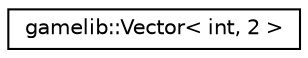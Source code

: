 digraph "Graphical Class Hierarchy"
{
  edge [fontname="Helvetica",fontsize="10",labelfontname="Helvetica",labelfontsize="10"];
  node [fontname="Helvetica",fontsize="10",shape=record];
  rankdir="LR";
  Node0 [label="gamelib::Vector\< int, 2 \>",height=0.2,width=0.4,color="black", fillcolor="white", style="filled",URL="$classgamelib_1_1_vector.html"];
}
